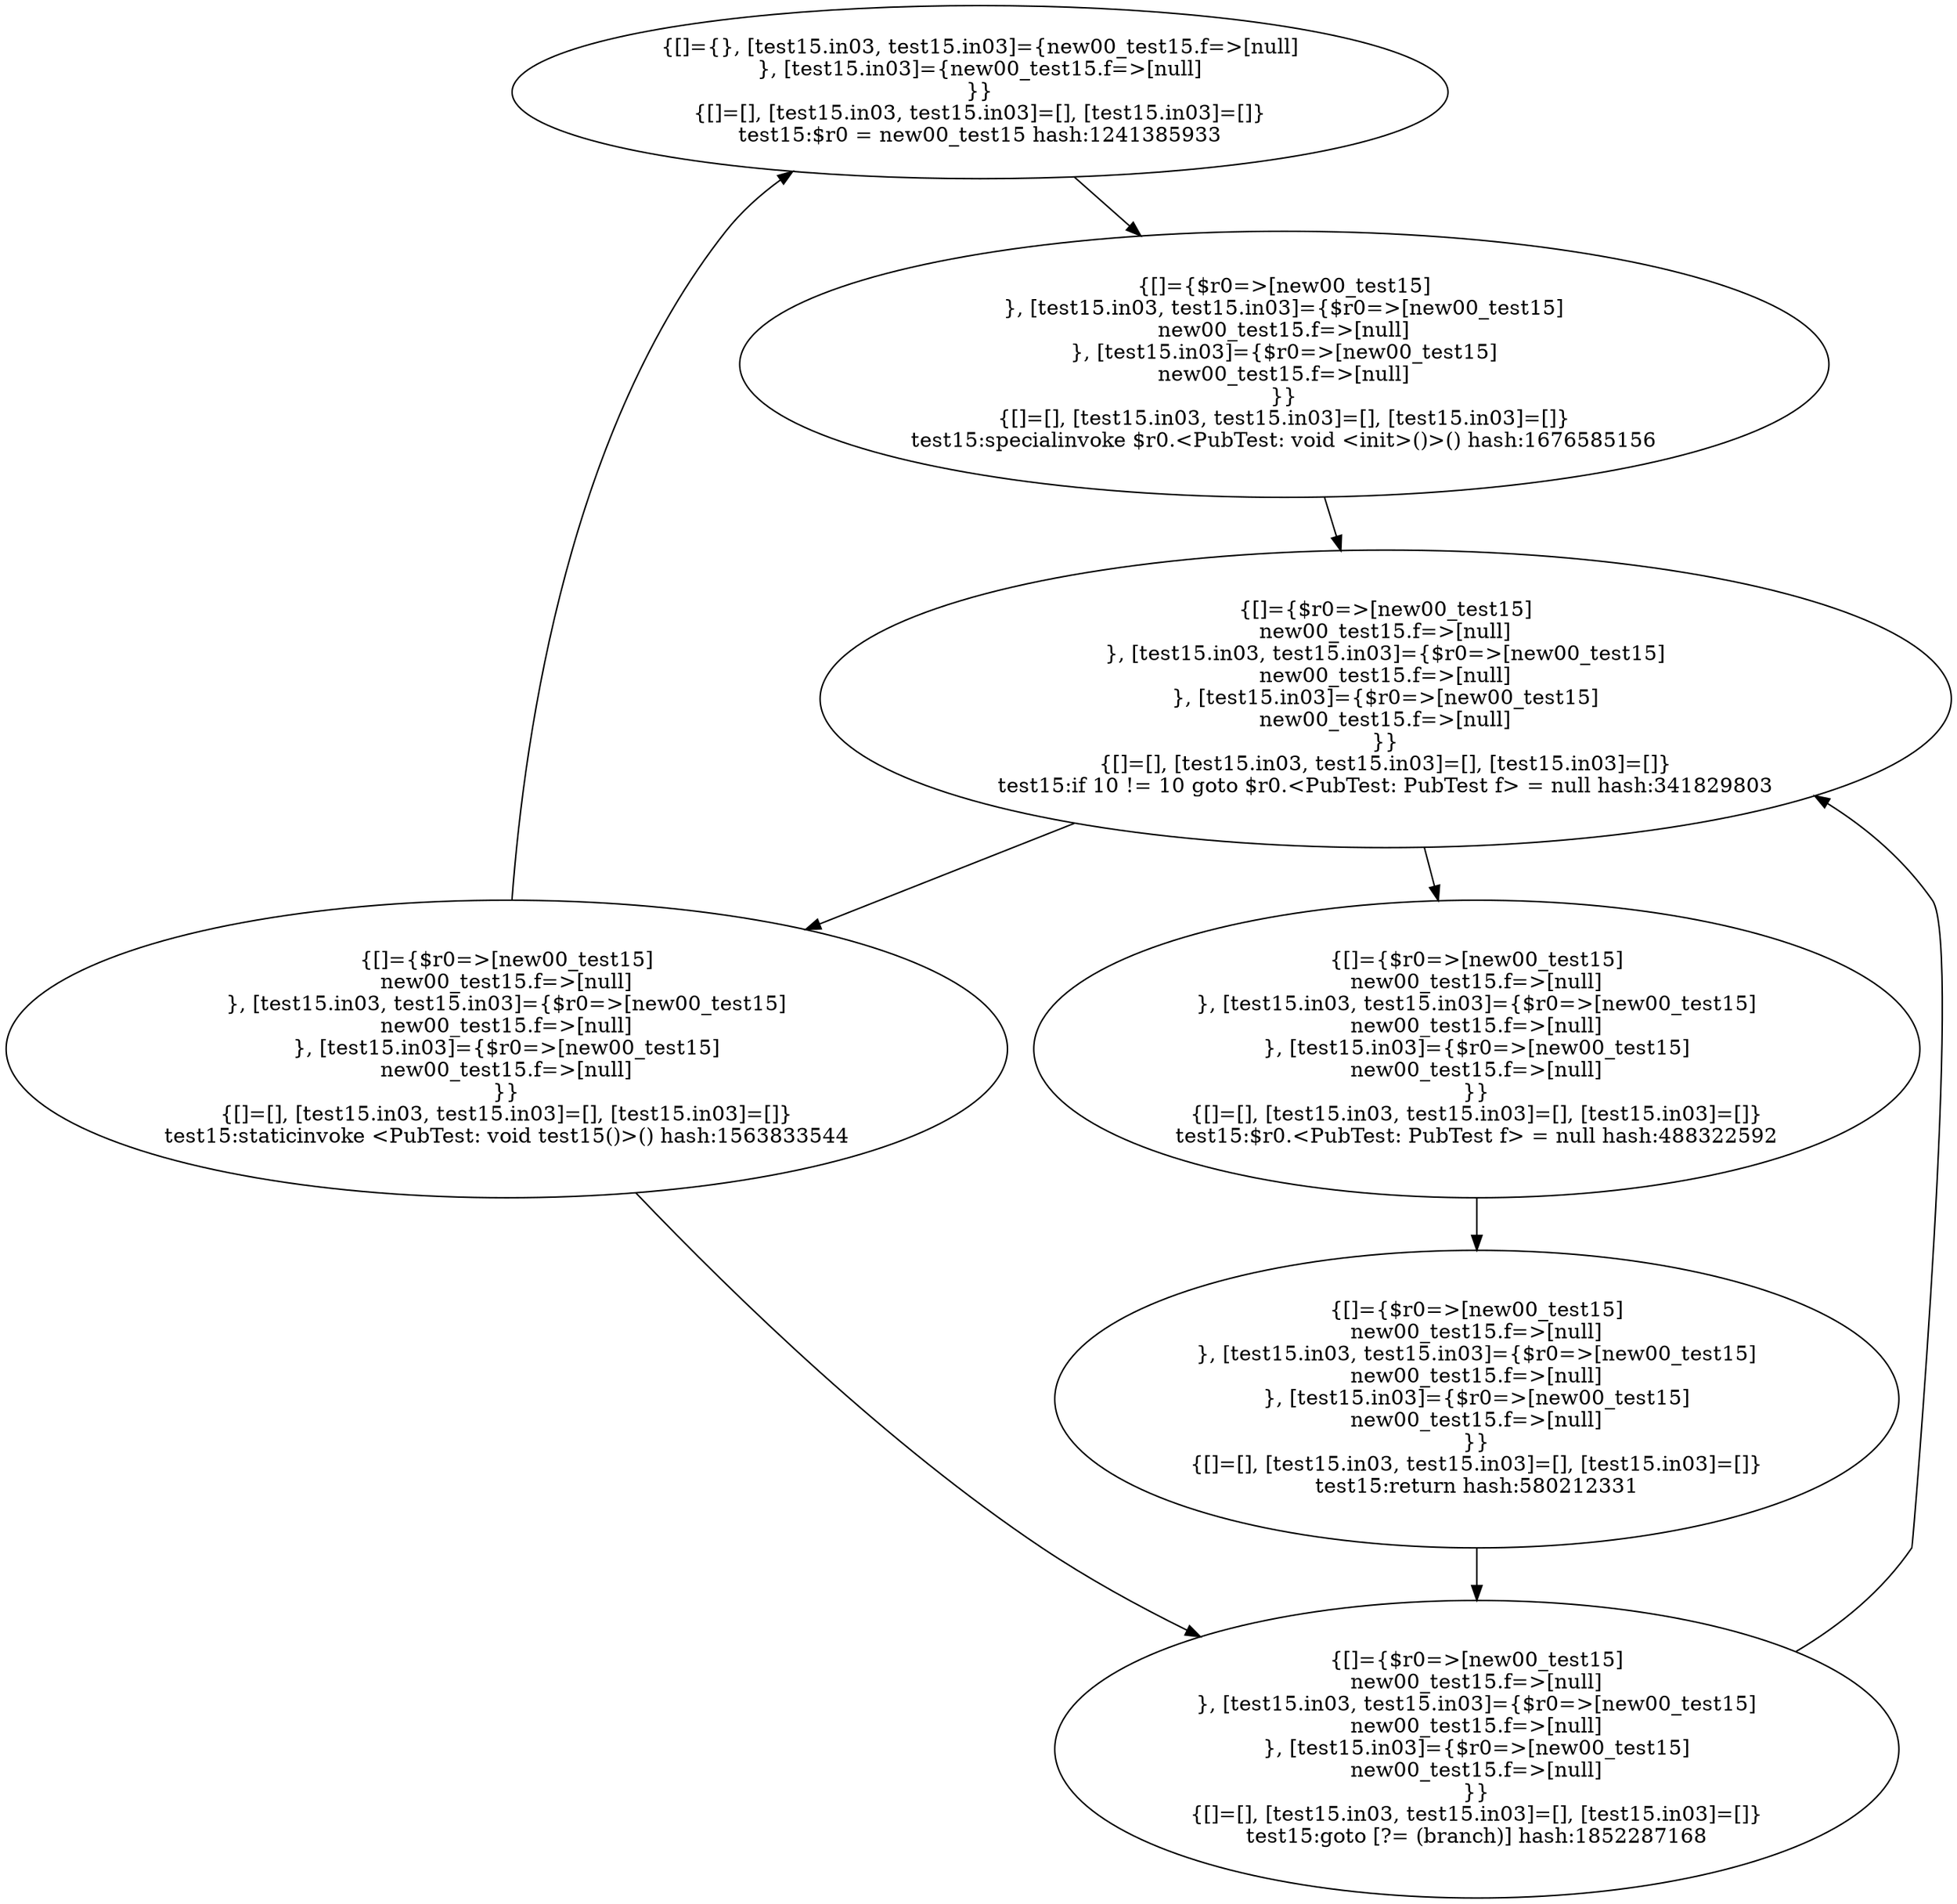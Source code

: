 digraph "./target1-pub/PubTest.test15" {
    "{[]={}, [test15.in03, test15.in03]={new00_test15.f=>[null]
}, [test15.in03]={new00_test15.f=>[null]
}}
{[]=[], [test15.in03, test15.in03]=[], [test15.in03]=[]}
test15:$r0 = new00_test15 hash:1241385933";
    "{[]={$r0=>[new00_test15]
}, [test15.in03, test15.in03]={$r0=>[new00_test15]
new00_test15.f=>[null]
}, [test15.in03]={$r0=>[new00_test15]
new00_test15.f=>[null]
}}
{[]=[], [test15.in03, test15.in03]=[], [test15.in03]=[]}
test15:specialinvoke $r0.<PubTest: void <init>()>() hash:1676585156";
    "{[]={$r0=>[new00_test15]
new00_test15.f=>[null]
}, [test15.in03, test15.in03]={$r0=>[new00_test15]
new00_test15.f=>[null]
}, [test15.in03]={$r0=>[new00_test15]
new00_test15.f=>[null]
}}
{[]=[], [test15.in03, test15.in03]=[], [test15.in03]=[]}
test15:if 10 != 10 goto $r0.<PubTest: PubTest f> = null hash:341829803";
    "{[]={$r0=>[new00_test15]
new00_test15.f=>[null]
}, [test15.in03, test15.in03]={$r0=>[new00_test15]
new00_test15.f=>[null]
}, [test15.in03]={$r0=>[new00_test15]
new00_test15.f=>[null]
}}
{[]=[], [test15.in03, test15.in03]=[], [test15.in03]=[]}
test15:staticinvoke <PubTest: void test15()>() hash:1563833544";
    "{[]={$r0=>[new00_test15]
new00_test15.f=>[null]
}, [test15.in03, test15.in03]={$r0=>[new00_test15]
new00_test15.f=>[null]
}, [test15.in03]={$r0=>[new00_test15]
new00_test15.f=>[null]
}}
{[]=[], [test15.in03, test15.in03]=[], [test15.in03]=[]}
test15:goto [?= (branch)] hash:1852287168";
    "{[]={$r0=>[new00_test15]
new00_test15.f=>[null]
}, [test15.in03, test15.in03]={$r0=>[new00_test15]
new00_test15.f=>[null]
}, [test15.in03]={$r0=>[new00_test15]
new00_test15.f=>[null]
}}
{[]=[], [test15.in03, test15.in03]=[], [test15.in03]=[]}
test15:$r0.<PubTest: PubTest f> = null hash:488322592";
    "{[]={$r0=>[new00_test15]
new00_test15.f=>[null]
}, [test15.in03, test15.in03]={$r0=>[new00_test15]
new00_test15.f=>[null]
}, [test15.in03]={$r0=>[new00_test15]
new00_test15.f=>[null]
}}
{[]=[], [test15.in03, test15.in03]=[], [test15.in03]=[]}
test15:return hash:580212331";
    "{[]={}, [test15.in03, test15.in03]={new00_test15.f=>[null]
}, [test15.in03]={new00_test15.f=>[null]
}}
{[]=[], [test15.in03, test15.in03]=[], [test15.in03]=[]}
test15:$r0 = new00_test15 hash:1241385933"->"{[]={$r0=>[new00_test15]
}, [test15.in03, test15.in03]={$r0=>[new00_test15]
new00_test15.f=>[null]
}, [test15.in03]={$r0=>[new00_test15]
new00_test15.f=>[null]
}}
{[]=[], [test15.in03, test15.in03]=[], [test15.in03]=[]}
test15:specialinvoke $r0.<PubTest: void <init>()>() hash:1676585156";
    "{[]={$r0=>[new00_test15]
}, [test15.in03, test15.in03]={$r0=>[new00_test15]
new00_test15.f=>[null]
}, [test15.in03]={$r0=>[new00_test15]
new00_test15.f=>[null]
}}
{[]=[], [test15.in03, test15.in03]=[], [test15.in03]=[]}
test15:specialinvoke $r0.<PubTest: void <init>()>() hash:1676585156"->"{[]={$r0=>[new00_test15]
new00_test15.f=>[null]
}, [test15.in03, test15.in03]={$r0=>[new00_test15]
new00_test15.f=>[null]
}, [test15.in03]={$r0=>[new00_test15]
new00_test15.f=>[null]
}}
{[]=[], [test15.in03, test15.in03]=[], [test15.in03]=[]}
test15:if 10 != 10 goto $r0.<PubTest: PubTest f> = null hash:341829803";
    "{[]={$r0=>[new00_test15]
new00_test15.f=>[null]
}, [test15.in03, test15.in03]={$r0=>[new00_test15]
new00_test15.f=>[null]
}, [test15.in03]={$r0=>[new00_test15]
new00_test15.f=>[null]
}}
{[]=[], [test15.in03, test15.in03]=[], [test15.in03]=[]}
test15:if 10 != 10 goto $r0.<PubTest: PubTest f> = null hash:341829803"->"{[]={$r0=>[new00_test15]
new00_test15.f=>[null]
}, [test15.in03, test15.in03]={$r0=>[new00_test15]
new00_test15.f=>[null]
}, [test15.in03]={$r0=>[new00_test15]
new00_test15.f=>[null]
}}
{[]=[], [test15.in03, test15.in03]=[], [test15.in03]=[]}
test15:staticinvoke <PubTest: void test15()>() hash:1563833544";
    "{[]={$r0=>[new00_test15]
new00_test15.f=>[null]
}, [test15.in03, test15.in03]={$r0=>[new00_test15]
new00_test15.f=>[null]
}, [test15.in03]={$r0=>[new00_test15]
new00_test15.f=>[null]
}}
{[]=[], [test15.in03, test15.in03]=[], [test15.in03]=[]}
test15:if 10 != 10 goto $r0.<PubTest: PubTest f> = null hash:341829803"->"{[]={$r0=>[new00_test15]
new00_test15.f=>[null]
}, [test15.in03, test15.in03]={$r0=>[new00_test15]
new00_test15.f=>[null]
}, [test15.in03]={$r0=>[new00_test15]
new00_test15.f=>[null]
}}
{[]=[], [test15.in03, test15.in03]=[], [test15.in03]=[]}
test15:$r0.<PubTest: PubTest f> = null hash:488322592";
    "{[]={$r0=>[new00_test15]
new00_test15.f=>[null]
}, [test15.in03, test15.in03]={$r0=>[new00_test15]
new00_test15.f=>[null]
}, [test15.in03]={$r0=>[new00_test15]
new00_test15.f=>[null]
}}
{[]=[], [test15.in03, test15.in03]=[], [test15.in03]=[]}
test15:staticinvoke <PubTest: void test15()>() hash:1563833544"->"{[]={}, [test15.in03, test15.in03]={new00_test15.f=>[null]
}, [test15.in03]={new00_test15.f=>[null]
}}
{[]=[], [test15.in03, test15.in03]=[], [test15.in03]=[]}
test15:$r0 = new00_test15 hash:1241385933";
    "{[]={$r0=>[new00_test15]
new00_test15.f=>[null]
}, [test15.in03, test15.in03]={$r0=>[new00_test15]
new00_test15.f=>[null]
}, [test15.in03]={$r0=>[new00_test15]
new00_test15.f=>[null]
}}
{[]=[], [test15.in03, test15.in03]=[], [test15.in03]=[]}
test15:staticinvoke <PubTest: void test15()>() hash:1563833544"->"{[]={$r0=>[new00_test15]
new00_test15.f=>[null]
}, [test15.in03, test15.in03]={$r0=>[new00_test15]
new00_test15.f=>[null]
}, [test15.in03]={$r0=>[new00_test15]
new00_test15.f=>[null]
}}
{[]=[], [test15.in03, test15.in03]=[], [test15.in03]=[]}
test15:goto [?= (branch)] hash:1852287168";
    "{[]={$r0=>[new00_test15]
new00_test15.f=>[null]
}, [test15.in03, test15.in03]={$r0=>[new00_test15]
new00_test15.f=>[null]
}, [test15.in03]={$r0=>[new00_test15]
new00_test15.f=>[null]
}}
{[]=[], [test15.in03, test15.in03]=[], [test15.in03]=[]}
test15:goto [?= (branch)] hash:1852287168"->"{[]={$r0=>[new00_test15]
new00_test15.f=>[null]
}, [test15.in03, test15.in03]={$r0=>[new00_test15]
new00_test15.f=>[null]
}, [test15.in03]={$r0=>[new00_test15]
new00_test15.f=>[null]
}}
{[]=[], [test15.in03, test15.in03]=[], [test15.in03]=[]}
test15:if 10 != 10 goto $r0.<PubTest: PubTest f> = null hash:341829803";
    "{[]={$r0=>[new00_test15]
new00_test15.f=>[null]
}, [test15.in03, test15.in03]={$r0=>[new00_test15]
new00_test15.f=>[null]
}, [test15.in03]={$r0=>[new00_test15]
new00_test15.f=>[null]
}}
{[]=[], [test15.in03, test15.in03]=[], [test15.in03]=[]}
test15:$r0.<PubTest: PubTest f> = null hash:488322592"->"{[]={$r0=>[new00_test15]
new00_test15.f=>[null]
}, [test15.in03, test15.in03]={$r0=>[new00_test15]
new00_test15.f=>[null]
}, [test15.in03]={$r0=>[new00_test15]
new00_test15.f=>[null]
}}
{[]=[], [test15.in03, test15.in03]=[], [test15.in03]=[]}
test15:return hash:580212331";
    "{[]={$r0=>[new00_test15]
new00_test15.f=>[null]
}, [test15.in03, test15.in03]={$r0=>[new00_test15]
new00_test15.f=>[null]
}, [test15.in03]={$r0=>[new00_test15]
new00_test15.f=>[null]
}}
{[]=[], [test15.in03, test15.in03]=[], [test15.in03]=[]}
test15:return hash:580212331"->"{[]={$r0=>[new00_test15]
new00_test15.f=>[null]
}, [test15.in03, test15.in03]={$r0=>[new00_test15]
new00_test15.f=>[null]
}, [test15.in03]={$r0=>[new00_test15]
new00_test15.f=>[null]
}}
{[]=[], [test15.in03, test15.in03]=[], [test15.in03]=[]}
test15:goto [?= (branch)] hash:1852287168";
}
